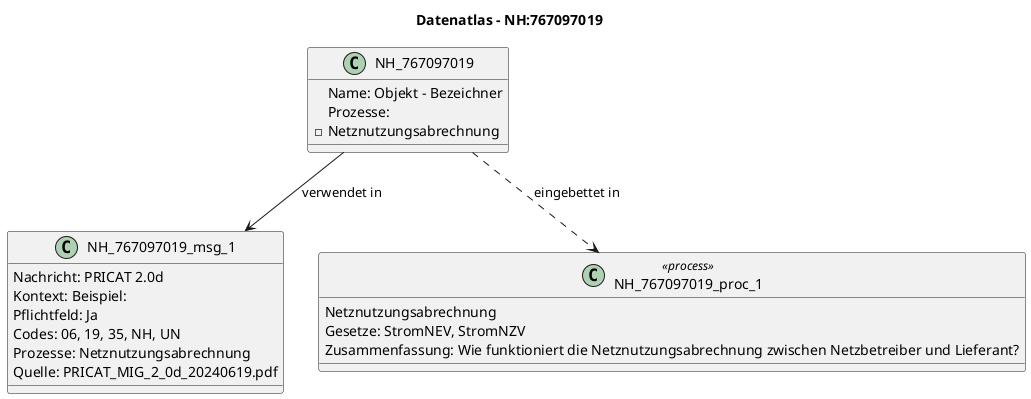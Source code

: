 @startuml
title Datenatlas – NH:767097019
class NH_767097019 {
  Name: Objekt - Bezeichner
  Prozesse:
    - Netznutzungsabrechnung
}
class NH_767097019_msg_1 {
  Nachricht: PRICAT 2.0d
  Kontext: Beispiel:
  Pflichtfeld: Ja
  Codes: 06, 19, 35, NH, UN
  Prozesse: Netznutzungsabrechnung
  Quelle: PRICAT_MIG_2_0d_20240619.pdf
}
NH_767097019 --> NH_767097019_msg_1 : verwendet in
class NH_767097019_proc_1 <<process>> {
  Netznutzungsabrechnung
  Gesetze: StromNEV, StromNZV
  Zusammenfassung: Wie funktioniert die Netznutzungsabrechnung zwischen Netzbetreiber und Lieferant?
}
NH_767097019 ..> NH_767097019_proc_1 : eingebettet in
@enduml